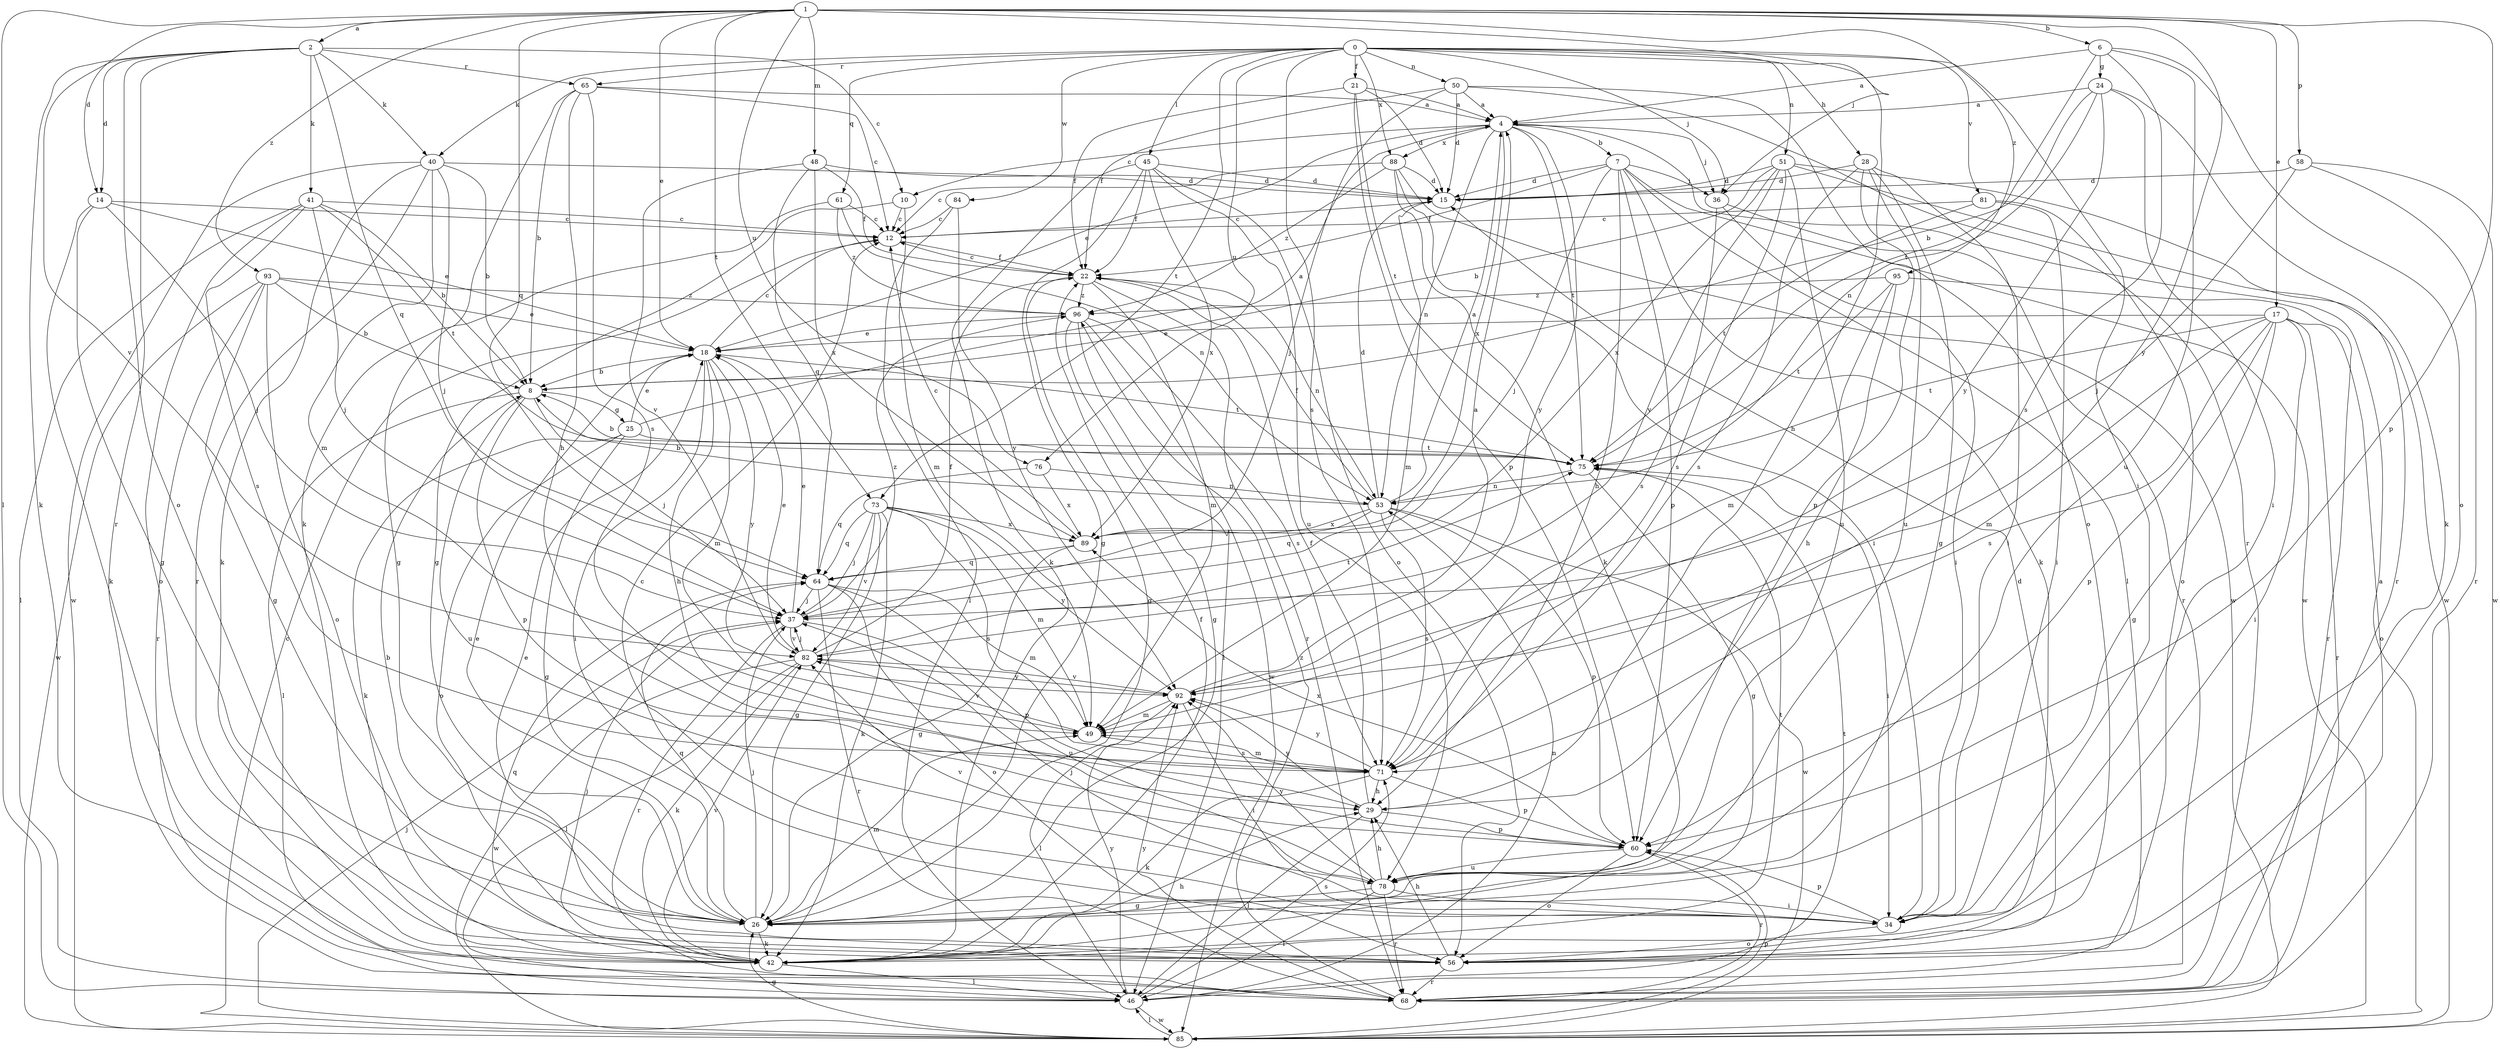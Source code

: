strict digraph  {
0;
1;
2;
4;
6;
7;
8;
10;
12;
14;
15;
17;
18;
21;
22;
24;
25;
26;
28;
29;
34;
36;
37;
40;
41;
42;
45;
46;
48;
49;
50;
51;
53;
56;
58;
60;
61;
64;
65;
68;
71;
73;
75;
76;
78;
81;
82;
84;
85;
88;
89;
92;
93;
95;
96;
0 -> 21  [label=f];
0 -> 28  [label=h];
0 -> 29  [label=h];
0 -> 34  [label=i];
0 -> 36  [label=j];
0 -> 40  [label=k];
0 -> 45  [label=l];
0 -> 50  [label=n];
0 -> 51  [label=n];
0 -> 61  [label=q];
0 -> 65  [label=r];
0 -> 71  [label=s];
0 -> 73  [label=t];
0 -> 76  [label=u];
0 -> 81  [label=v];
0 -> 84  [label=w];
0 -> 88  [label=x];
1 -> 2  [label=a];
1 -> 6  [label=b];
1 -> 14  [label=d];
1 -> 17  [label=e];
1 -> 18  [label=e];
1 -> 36  [label=j];
1 -> 46  [label=l];
1 -> 48  [label=m];
1 -> 58  [label=p];
1 -> 60  [label=p];
1 -> 64  [label=q];
1 -> 73  [label=t];
1 -> 76  [label=u];
1 -> 92  [label=y];
1 -> 93  [label=z];
1 -> 95  [label=z];
2 -> 10  [label=c];
2 -> 14  [label=d];
2 -> 40  [label=k];
2 -> 41  [label=k];
2 -> 42  [label=k];
2 -> 56  [label=o];
2 -> 64  [label=q];
2 -> 65  [label=r];
2 -> 68  [label=r];
2 -> 82  [label=v];
4 -> 7  [label=b];
4 -> 10  [label=c];
4 -> 18  [label=e];
4 -> 36  [label=j];
4 -> 53  [label=n];
4 -> 75  [label=t];
4 -> 88  [label=x];
4 -> 89  [label=x];
4 -> 92  [label=y];
6 -> 4  [label=a];
6 -> 24  [label=g];
6 -> 56  [label=o];
6 -> 71  [label=s];
6 -> 75  [label=t];
6 -> 78  [label=u];
7 -> 15  [label=d];
7 -> 22  [label=f];
7 -> 29  [label=h];
7 -> 36  [label=j];
7 -> 37  [label=j];
7 -> 42  [label=k];
7 -> 46  [label=l];
7 -> 60  [label=p];
7 -> 85  [label=w];
8 -> 25  [label=g];
8 -> 37  [label=j];
8 -> 46  [label=l];
8 -> 60  [label=p];
8 -> 78  [label=u];
10 -> 12  [label=c];
10 -> 26  [label=g];
10 -> 49  [label=m];
12 -> 22  [label=f];
14 -> 12  [label=c];
14 -> 18  [label=e];
14 -> 26  [label=g];
14 -> 37  [label=j];
14 -> 42  [label=k];
15 -> 12  [label=c];
15 -> 49  [label=m];
17 -> 18  [label=e];
17 -> 26  [label=g];
17 -> 34  [label=i];
17 -> 49  [label=m];
17 -> 56  [label=o];
17 -> 60  [label=p];
17 -> 68  [label=r];
17 -> 71  [label=s];
17 -> 75  [label=t];
18 -> 8  [label=b];
18 -> 12  [label=c];
18 -> 29  [label=h];
18 -> 34  [label=i];
18 -> 49  [label=m];
18 -> 75  [label=t];
18 -> 92  [label=y];
21 -> 4  [label=a];
21 -> 15  [label=d];
21 -> 22  [label=f];
21 -> 60  [label=p];
21 -> 75  [label=t];
22 -> 12  [label=c];
22 -> 26  [label=g];
22 -> 49  [label=m];
22 -> 53  [label=n];
22 -> 68  [label=r];
22 -> 96  [label=z];
24 -> 4  [label=a];
24 -> 8  [label=b];
24 -> 34  [label=i];
24 -> 42  [label=k];
24 -> 53  [label=n];
24 -> 92  [label=y];
25 -> 4  [label=a];
25 -> 18  [label=e];
25 -> 26  [label=g];
25 -> 42  [label=k];
25 -> 56  [label=o];
25 -> 75  [label=t];
26 -> 8  [label=b];
26 -> 18  [label=e];
26 -> 37  [label=j];
26 -> 42  [label=k];
26 -> 49  [label=m];
26 -> 64  [label=q];
28 -> 15  [label=d];
28 -> 26  [label=g];
28 -> 34  [label=i];
28 -> 60  [label=p];
28 -> 71  [label=s];
28 -> 78  [label=u];
29 -> 22  [label=f];
29 -> 46  [label=l];
29 -> 60  [label=p];
29 -> 92  [label=y];
34 -> 12  [label=c];
34 -> 37  [label=j];
34 -> 56  [label=o];
34 -> 60  [label=p];
36 -> 34  [label=i];
36 -> 68  [label=r];
36 -> 71  [label=s];
37 -> 18  [label=e];
37 -> 68  [label=r];
37 -> 78  [label=u];
37 -> 82  [label=v];
37 -> 96  [label=z];
40 -> 8  [label=b];
40 -> 15  [label=d];
40 -> 37  [label=j];
40 -> 42  [label=k];
40 -> 49  [label=m];
40 -> 68  [label=r];
40 -> 85  [label=w];
41 -> 8  [label=b];
41 -> 12  [label=c];
41 -> 37  [label=j];
41 -> 46  [label=l];
41 -> 56  [label=o];
41 -> 71  [label=s];
41 -> 75  [label=t];
42 -> 22  [label=f];
42 -> 29  [label=h];
42 -> 37  [label=j];
42 -> 46  [label=l];
42 -> 64  [label=q];
42 -> 75  [label=t];
42 -> 82  [label=v];
45 -> 15  [label=d];
45 -> 22  [label=f];
45 -> 26  [label=g];
45 -> 42  [label=k];
45 -> 56  [label=o];
45 -> 78  [label=u];
45 -> 89  [label=x];
46 -> 53  [label=n];
46 -> 71  [label=s];
46 -> 75  [label=t];
46 -> 85  [label=w];
46 -> 92  [label=y];
48 -> 15  [label=d];
48 -> 22  [label=f];
48 -> 64  [label=q];
48 -> 82  [label=v];
48 -> 89  [label=x];
49 -> 71  [label=s];
49 -> 82  [label=v];
50 -> 4  [label=a];
50 -> 15  [label=d];
50 -> 22  [label=f];
50 -> 37  [label=j];
50 -> 56  [label=o];
50 -> 68  [label=r];
51 -> 8  [label=b];
51 -> 15  [label=d];
51 -> 68  [label=r];
51 -> 71  [label=s];
51 -> 78  [label=u];
51 -> 82  [label=v];
51 -> 85  [label=w];
51 -> 89  [label=x];
53 -> 4  [label=a];
53 -> 8  [label=b];
53 -> 15  [label=d];
53 -> 22  [label=f];
53 -> 60  [label=p];
53 -> 64  [label=q];
53 -> 71  [label=s];
53 -> 85  [label=w];
53 -> 89  [label=x];
56 -> 15  [label=d];
56 -> 18  [label=e];
56 -> 29  [label=h];
56 -> 68  [label=r];
58 -> 15  [label=d];
58 -> 37  [label=j];
58 -> 68  [label=r];
58 -> 85  [label=w];
60 -> 56  [label=o];
60 -> 68  [label=r];
60 -> 78  [label=u];
60 -> 89  [label=x];
61 -> 12  [label=c];
61 -> 26  [label=g];
61 -> 53  [label=n];
61 -> 96  [label=z];
64 -> 37  [label=j];
64 -> 49  [label=m];
64 -> 56  [label=o];
64 -> 60  [label=p];
64 -> 68  [label=r];
65 -> 4  [label=a];
65 -> 8  [label=b];
65 -> 12  [label=c];
65 -> 29  [label=h];
65 -> 42  [label=k];
65 -> 71  [label=s];
68 -> 92  [label=y];
68 -> 96  [label=z];
71 -> 29  [label=h];
71 -> 42  [label=k];
71 -> 49  [label=m];
71 -> 60  [label=p];
71 -> 92  [label=y];
73 -> 26  [label=g];
73 -> 37  [label=j];
73 -> 42  [label=k];
73 -> 49  [label=m];
73 -> 64  [label=q];
73 -> 71  [label=s];
73 -> 82  [label=v];
73 -> 89  [label=x];
73 -> 92  [label=y];
75 -> 8  [label=b];
75 -> 26  [label=g];
75 -> 34  [label=i];
75 -> 53  [label=n];
76 -> 53  [label=n];
76 -> 64  [label=q];
76 -> 89  [label=x];
78 -> 26  [label=g];
78 -> 29  [label=h];
78 -> 34  [label=i];
78 -> 46  [label=l];
78 -> 68  [label=r];
78 -> 82  [label=v];
78 -> 92  [label=y];
81 -> 12  [label=c];
81 -> 34  [label=i];
81 -> 56  [label=o];
81 -> 75  [label=t];
82 -> 18  [label=e];
82 -> 22  [label=f];
82 -> 37  [label=j];
82 -> 42  [label=k];
82 -> 46  [label=l];
82 -> 75  [label=t];
82 -> 85  [label=w];
82 -> 92  [label=y];
84 -> 12  [label=c];
84 -> 46  [label=l];
84 -> 92  [label=y];
85 -> 4  [label=a];
85 -> 12  [label=c];
85 -> 26  [label=g];
85 -> 37  [label=j];
85 -> 46  [label=l];
85 -> 60  [label=p];
88 -> 12  [label=c];
88 -> 15  [label=d];
88 -> 34  [label=i];
88 -> 42  [label=k];
88 -> 85  [label=w];
88 -> 96  [label=z];
89 -> 12  [label=c];
89 -> 26  [label=g];
89 -> 64  [label=q];
92 -> 4  [label=a];
92 -> 34  [label=i];
92 -> 46  [label=l];
92 -> 49  [label=m];
92 -> 82  [label=v];
93 -> 8  [label=b];
93 -> 18  [label=e];
93 -> 26  [label=g];
93 -> 56  [label=o];
93 -> 68  [label=r];
93 -> 85  [label=w];
93 -> 96  [label=z];
95 -> 29  [label=h];
95 -> 49  [label=m];
95 -> 68  [label=r];
95 -> 75  [label=t];
95 -> 96  [label=z];
96 -> 18  [label=e];
96 -> 26  [label=g];
96 -> 46  [label=l];
96 -> 71  [label=s];
96 -> 85  [label=w];
}

